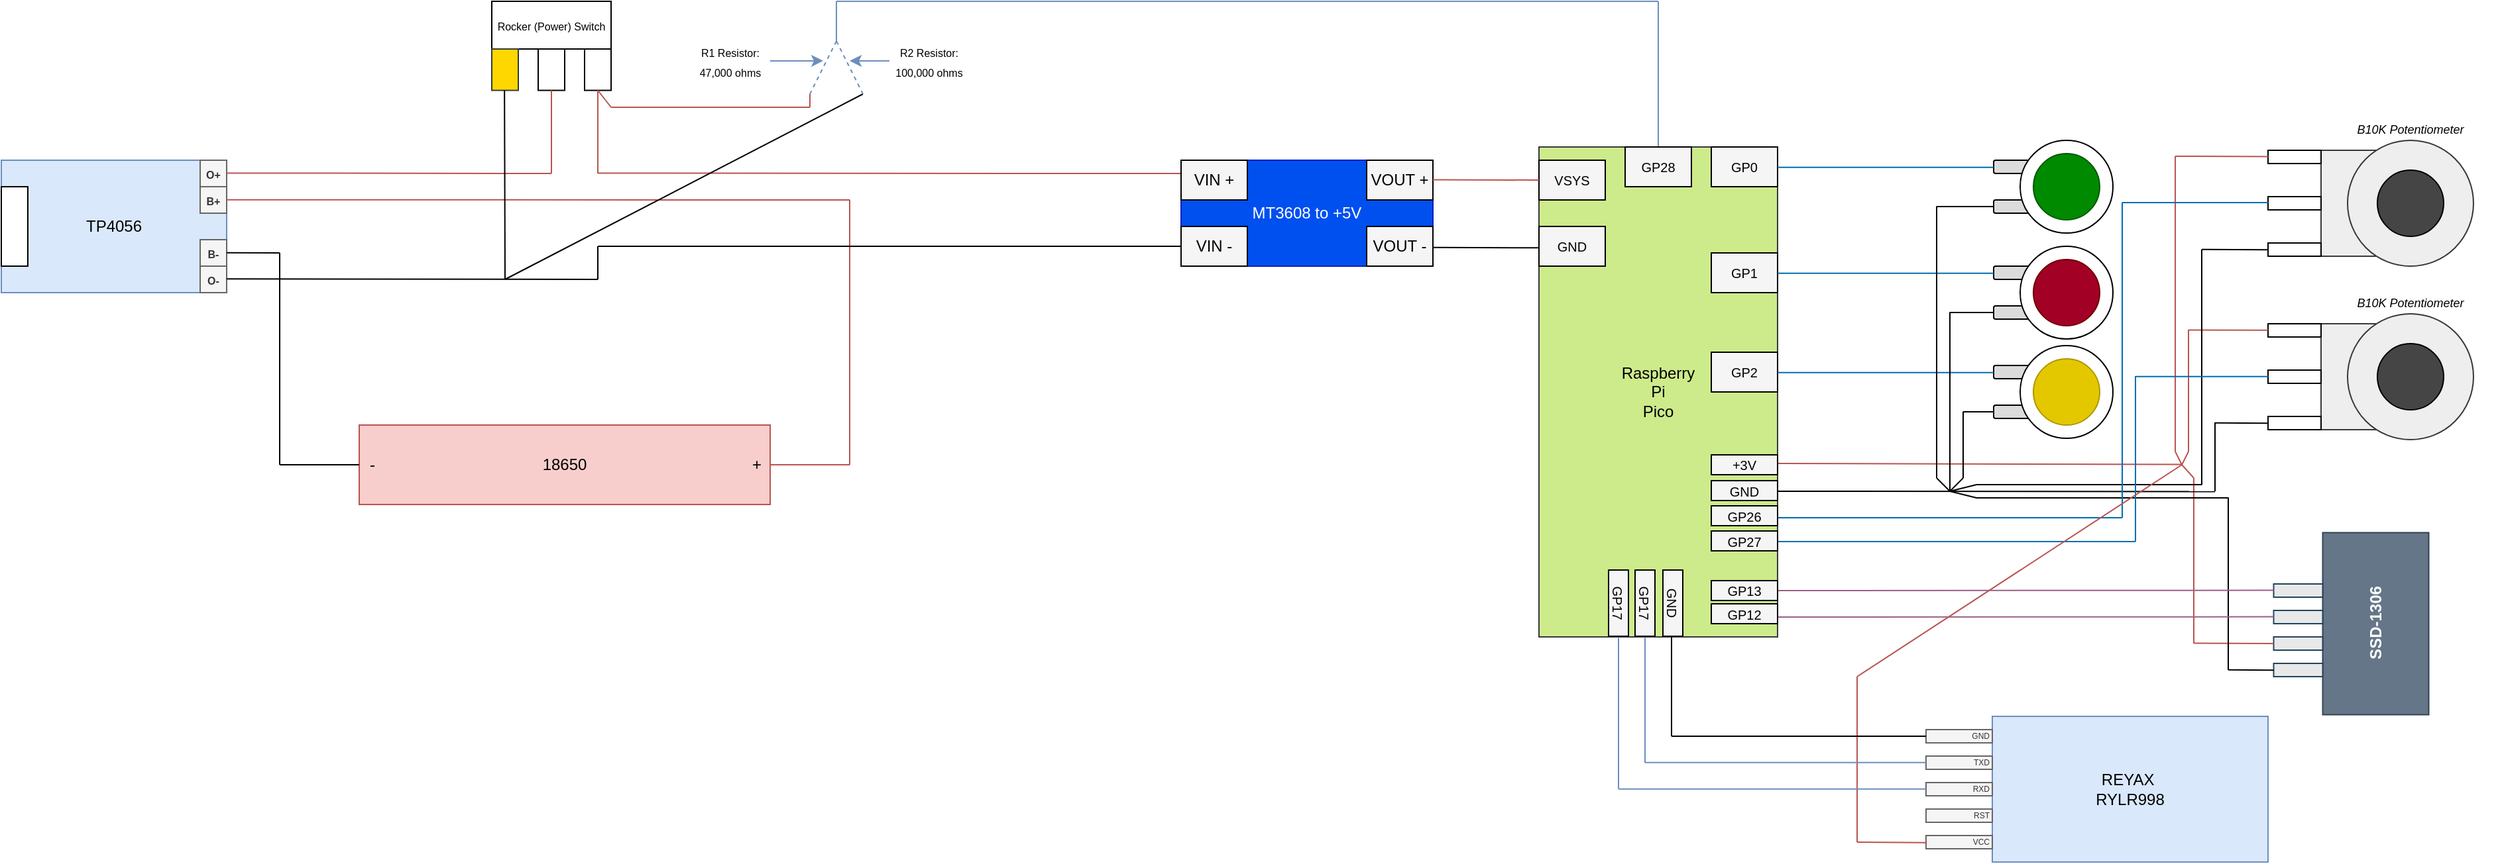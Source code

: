 <mxfile version="24.7.7">
  <diagram name="Page-1" id="zMRBobaZzg4O6M575qzT">
    <mxGraphModel dx="961" dy="576" grid="1" gridSize="10" guides="1" tooltips="1" connect="1" arrows="1" fold="1" page="1" pageScale="1" pageWidth="850" pageHeight="1100" math="0" shadow="0">
      <root>
        <mxCell id="0" />
        <mxCell id="1" parent="0" />
        <mxCell id="6nvpAm-Y0EjclpxJ5egR-44" value="&lt;div&gt;&lt;br&gt;&lt;/div&gt;" style="rounded=1;whiteSpace=wrap;html=1;fillColor=#DBDBDB;" parent="1" vertex="1">
          <mxGeometry x="1703" y="160" width="30" height="10" as="geometry" />
        </mxCell>
        <mxCell id="6nvpAm-Y0EjclpxJ5egR-42" value="" style="rounded=1;whiteSpace=wrap;html=1;fillColor=#DBDBDB;" parent="1" vertex="1">
          <mxGeometry x="1703" y="130" width="30" height="10" as="geometry" />
        </mxCell>
        <mxCell id="6nvpAm-Y0EjclpxJ5egR-40" value="" style="ellipse;whiteSpace=wrap;html=1;aspect=fixed;" parent="1" vertex="1">
          <mxGeometry x="1723" y="115" width="70" height="70" as="geometry" />
        </mxCell>
        <mxCell id="6nvpAm-Y0EjclpxJ5egR-1" value="18650" style="rounded=0;whiteSpace=wrap;html=1;fillColor=#f8cecc;strokeColor=#b85450;" parent="1" vertex="1">
          <mxGeometry x="470" y="330" width="310" height="60" as="geometry" />
        </mxCell>
        <mxCell id="6nvpAm-Y0EjclpxJ5egR-2" value="-" style="text;html=1;align=center;verticalAlign=middle;whiteSpace=wrap;rounded=0;" parent="1" vertex="1">
          <mxGeometry x="470" y="345" width="20" height="30" as="geometry" />
        </mxCell>
        <mxCell id="6nvpAm-Y0EjclpxJ5egR-3" value="+" style="text;html=1;align=center;verticalAlign=middle;whiteSpace=wrap;rounded=0;" parent="1" vertex="1">
          <mxGeometry x="760" y="345" width="20" height="30" as="geometry" />
        </mxCell>
        <mxCell id="6nvpAm-Y0EjclpxJ5egR-4" value="" style="endArrow=none;html=1;rounded=0;exitX=0;exitY=0.5;exitDx=0;exitDy=0;" parent="1" source="6nvpAm-Y0EjclpxJ5egR-2" edge="1">
          <mxGeometry width="50" height="50" relative="1" as="geometry">
            <mxPoint x="510" y="380" as="sourcePoint" />
            <mxPoint x="410" y="360" as="targetPoint" />
          </mxGeometry>
        </mxCell>
        <mxCell id="6nvpAm-Y0EjclpxJ5egR-5" value="" style="endArrow=none;html=1;rounded=0;exitX=0;exitY=0.5;exitDx=0;exitDy=0;fillColor=#f8cecc;strokeColor=#b85450;" parent="1" edge="1">
          <mxGeometry width="50" height="50" relative="1" as="geometry">
            <mxPoint x="840" y="360" as="sourcePoint" />
            <mxPoint x="780" y="360" as="targetPoint" />
          </mxGeometry>
        </mxCell>
        <mxCell id="6nvpAm-Y0EjclpxJ5egR-6" value="TP4056" style="rounded=0;whiteSpace=wrap;html=1;fillColor=#dae8fc;strokeColor=#6c8ebf;" parent="1" vertex="1">
          <mxGeometry x="200" y="130" width="170" height="100" as="geometry" />
        </mxCell>
        <mxCell id="6nvpAm-Y0EjclpxJ5egR-7" value="&lt;b style=&quot;&quot;&gt;&lt;font style=&quot;font-size: 8px;&quot;&gt;O+&lt;/font&gt;&lt;/b&gt;" style="rounded=0;whiteSpace=wrap;html=1;fillColor=#f5f5f5;fontColor=#333333;strokeColor=#666666;" parent="1" vertex="1">
          <mxGeometry x="350" y="130" width="20" height="20" as="geometry" />
        </mxCell>
        <mxCell id="6nvpAm-Y0EjclpxJ5egR-8" value="&lt;b style=&quot;&quot;&gt;&lt;font style=&quot;font-size: 8px;&quot;&gt;B+&lt;/font&gt;&lt;/b&gt;" style="rounded=0;whiteSpace=wrap;html=1;fillColor=#f5f5f5;fontColor=#333333;strokeColor=#666666;" parent="1" vertex="1">
          <mxGeometry x="350" y="150" width="20" height="20" as="geometry" />
        </mxCell>
        <mxCell id="6nvpAm-Y0EjclpxJ5egR-9" value="&lt;b style=&quot;&quot;&gt;&lt;font style=&quot;font-size: 8px;&quot;&gt;O-&lt;/font&gt;&lt;/b&gt;" style="rounded=0;whiteSpace=wrap;html=1;fillColor=#f5f5f5;fontColor=#333333;strokeColor=#666666;" parent="1" vertex="1">
          <mxGeometry x="350" y="210" width="20" height="20" as="geometry" />
        </mxCell>
        <mxCell id="6nvpAm-Y0EjclpxJ5egR-10" value="&lt;b style=&quot;&quot;&gt;&lt;font style=&quot;font-size: 8px;&quot;&gt;B-&lt;/font&gt;&lt;/b&gt;" style="rounded=0;whiteSpace=wrap;html=1;fillColor=#f5f5f5;fontColor=#333333;strokeColor=#666666;" parent="1" vertex="1">
          <mxGeometry x="350" y="190" width="20" height="20" as="geometry" />
        </mxCell>
        <mxCell id="6nvpAm-Y0EjclpxJ5egR-11" value="" style="rounded=0;whiteSpace=wrap;html=1;" parent="1" vertex="1">
          <mxGeometry x="200" y="150" width="20" height="60" as="geometry" />
        </mxCell>
        <mxCell id="6nvpAm-Y0EjclpxJ5egR-12" value="" style="endArrow=none;html=1;rounded=0;" parent="1" edge="1">
          <mxGeometry width="50" height="50" relative="1" as="geometry">
            <mxPoint x="410" y="200" as="sourcePoint" />
            <mxPoint x="410" y="360" as="targetPoint" />
          </mxGeometry>
        </mxCell>
        <mxCell id="6nvpAm-Y0EjclpxJ5egR-13" value="" style="endArrow=none;html=1;rounded=0;" parent="1" edge="1">
          <mxGeometry width="50" height="50" relative="1" as="geometry">
            <mxPoint x="410" y="200" as="sourcePoint" />
            <mxPoint x="370" y="199.83" as="targetPoint" />
          </mxGeometry>
        </mxCell>
        <mxCell id="6nvpAm-Y0EjclpxJ5egR-14" value="" style="endArrow=none;html=1;rounded=0;exitX=0;exitY=0.5;exitDx=0;exitDy=0;fillColor=#f8cecc;strokeColor=#b85450;" parent="1" edge="1">
          <mxGeometry width="50" height="50" relative="1" as="geometry">
            <mxPoint x="840" y="360" as="sourcePoint" />
            <mxPoint x="840" y="160" as="targetPoint" />
          </mxGeometry>
        </mxCell>
        <mxCell id="6nvpAm-Y0EjclpxJ5egR-15" value="" style="endArrow=none;html=1;rounded=0;fillColor=#f8cecc;strokeColor=#b85450;" parent="1" edge="1">
          <mxGeometry width="50" height="50" relative="1" as="geometry">
            <mxPoint x="840" y="160" as="sourcePoint" />
            <mxPoint x="370" y="159.83" as="targetPoint" />
          </mxGeometry>
        </mxCell>
        <mxCell id="6nvpAm-Y0EjclpxJ5egR-16" value="&lt;font style=&quot;font-size: 8px;&quot;&gt;Rocker (Power) Switch&lt;/font&gt;" style="rounded=0;whiteSpace=wrap;html=1;" parent="1" vertex="1">
          <mxGeometry x="570" y="10" width="90" height="36" as="geometry" />
        </mxCell>
        <mxCell id="6nvpAm-Y0EjclpxJ5egR-17" value="" style="rounded=0;whiteSpace=wrap;html=1;fillColor=#FFD700;strokeColor=#36393d;" parent="1" vertex="1">
          <mxGeometry x="570" y="46" width="20" height="31.25" as="geometry" />
        </mxCell>
        <mxCell id="6nvpAm-Y0EjclpxJ5egR-18" value="" style="rounded=0;whiteSpace=wrap;html=1;" parent="1" vertex="1">
          <mxGeometry x="640" y="46" width="20" height="31.25" as="geometry" />
        </mxCell>
        <mxCell id="6nvpAm-Y0EjclpxJ5egR-19" value="" style="rounded=0;whiteSpace=wrap;html=1;" parent="1" vertex="1">
          <mxGeometry x="605" y="46" width="20" height="31.25" as="geometry" />
        </mxCell>
        <mxCell id="6nvpAm-Y0EjclpxJ5egR-20" value="" style="endArrow=none;html=1;rounded=0;fillColor=#f8cecc;strokeColor=#b85450;" parent="1" edge="1">
          <mxGeometry width="50" height="50" relative="1" as="geometry">
            <mxPoint x="615" y="140" as="sourcePoint" />
            <mxPoint x="370" y="139.71" as="targetPoint" />
          </mxGeometry>
        </mxCell>
        <mxCell id="6nvpAm-Y0EjclpxJ5egR-21" value="" style="endArrow=none;html=1;rounded=0;fillColor=#f8cecc;strokeColor=#b85450;" parent="1" edge="1">
          <mxGeometry width="50" height="50" relative="1" as="geometry">
            <mxPoint x="615" y="77.25" as="sourcePoint" />
            <mxPoint x="615" y="140" as="targetPoint" />
          </mxGeometry>
        </mxCell>
        <mxCell id="6nvpAm-Y0EjclpxJ5egR-22" value="" style="endArrow=none;html=1;rounded=0;fillColor=#f8cecc;strokeColor=#b85450;" parent="1" edge="1">
          <mxGeometry width="50" height="50" relative="1" as="geometry">
            <mxPoint x="650" y="77.25" as="sourcePoint" />
            <mxPoint x="650" y="140" as="targetPoint" />
          </mxGeometry>
        </mxCell>
        <mxCell id="6nvpAm-Y0EjclpxJ5egR-23" value="" style="endArrow=none;html=1;rounded=0;fillColor=#f8cecc;strokeColor=#b85450;" parent="1" edge="1">
          <mxGeometry width="50" height="50" relative="1" as="geometry">
            <mxPoint x="1090" y="140.05" as="sourcePoint" />
            <mxPoint x="650" y="139.76" as="targetPoint" />
          </mxGeometry>
        </mxCell>
        <mxCell id="6nvpAm-Y0EjclpxJ5egR-24" value="" style="endArrow=none;html=1;rounded=0;" parent="1" edge="1">
          <mxGeometry width="50" height="50" relative="1" as="geometry">
            <mxPoint x="650" y="220" as="sourcePoint" />
            <mxPoint x="370" y="219.58" as="targetPoint" />
          </mxGeometry>
        </mxCell>
        <mxCell id="6nvpAm-Y0EjclpxJ5egR-25" value="" style="endArrow=none;html=1;rounded=0;" parent="1" edge="1">
          <mxGeometry width="50" height="50" relative="1" as="geometry">
            <mxPoint x="579.58" y="77.25" as="sourcePoint" />
            <mxPoint x="580" y="220" as="targetPoint" />
          </mxGeometry>
        </mxCell>
        <mxCell id="6nvpAm-Y0EjclpxJ5egR-26" value="MT3608 to +5V" style="rounded=0;whiteSpace=wrap;html=1;fillColor=#0050ef;fontColor=#ffffff;strokeColor=#001DBC;" parent="1" vertex="1">
          <mxGeometry x="1090" y="130" width="190" height="80" as="geometry" />
        </mxCell>
        <mxCell id="6nvpAm-Y0EjclpxJ5egR-27" value="VIN +" style="rounded=0;whiteSpace=wrap;html=1;fillColor=#f5f5f5;" parent="1" vertex="1">
          <mxGeometry x="1090" y="130" width="50" height="30" as="geometry" />
        </mxCell>
        <mxCell id="6nvpAm-Y0EjclpxJ5egR-29" value="VIN -" style="rounded=0;whiteSpace=wrap;html=1;fillColor=#F5F5F5;" parent="1" vertex="1">
          <mxGeometry x="1090" y="180" width="50" height="30" as="geometry" />
        </mxCell>
        <mxCell id="6nvpAm-Y0EjclpxJ5egR-30" value="VOUT +" style="rounded=0;whiteSpace=wrap;html=1;fillColor=#f5f5f5;" parent="1" vertex="1">
          <mxGeometry x="1230" y="130" width="50" height="30" as="geometry" />
        </mxCell>
        <mxCell id="6nvpAm-Y0EjclpxJ5egR-31" value="VOUT -" style="rounded=0;whiteSpace=wrap;html=1;fillColor=#f5f5f5;" parent="1" vertex="1">
          <mxGeometry x="1230" y="180" width="50" height="30" as="geometry" />
        </mxCell>
        <mxCell id="6nvpAm-Y0EjclpxJ5egR-32" value="" style="endArrow=none;html=1;rounded=0;" parent="1" edge="1">
          <mxGeometry width="50" height="50" relative="1" as="geometry">
            <mxPoint x="1090" y="195" as="sourcePoint" />
            <mxPoint x="650" y="195" as="targetPoint" />
          </mxGeometry>
        </mxCell>
        <mxCell id="6nvpAm-Y0EjclpxJ5egR-33" value="" style="endArrow=none;html=1;rounded=0;" parent="1" edge="1">
          <mxGeometry width="50" height="50" relative="1" as="geometry">
            <mxPoint x="650" y="195" as="sourcePoint" />
            <mxPoint x="650" y="220" as="targetPoint" />
          </mxGeometry>
        </mxCell>
        <mxCell id="6nvpAm-Y0EjclpxJ5egR-34" value="Raspberry&lt;div&gt;Pi&lt;/div&gt;&lt;div&gt;Pico&lt;/div&gt;" style="rounded=0;whiteSpace=wrap;html=1;fillColor=#cdeb8b;strokeColor=#36393d;" parent="1" vertex="1">
          <mxGeometry x="1360" y="120" width="180" height="370" as="geometry" />
        </mxCell>
        <mxCell id="6nvpAm-Y0EjclpxJ5egR-35" value="VSYS" style="rounded=0;whiteSpace=wrap;html=1;fillColor=#f5f5f5;fontSize=10;" parent="1" vertex="1">
          <mxGeometry x="1360" y="130" width="50" height="30" as="geometry" />
        </mxCell>
        <mxCell id="6nvpAm-Y0EjclpxJ5egR-36" value="GND" style="rounded=0;whiteSpace=wrap;html=1;fillColor=#f5f5f5;fontSize=10;" parent="1" vertex="1">
          <mxGeometry x="1360" y="180" width="50" height="30" as="geometry" />
        </mxCell>
        <mxCell id="6nvpAm-Y0EjclpxJ5egR-37" value="" style="endArrow=none;html=1;rounded=0;fillColor=#f8cecc;strokeColor=#b85450;" parent="1" edge="1">
          <mxGeometry width="50" height="50" relative="1" as="geometry">
            <mxPoint x="1360" y="145" as="sourcePoint" />
            <mxPoint x="1280" y="144.71" as="targetPoint" />
          </mxGeometry>
        </mxCell>
        <mxCell id="6nvpAm-Y0EjclpxJ5egR-38" value="" style="endArrow=none;html=1;rounded=0;fillColor=#f8cecc;strokeColor=#050202;" parent="1" edge="1">
          <mxGeometry width="50" height="50" relative="1" as="geometry">
            <mxPoint x="1360" y="196.14" as="sourcePoint" />
            <mxPoint x="1280" y="195.85" as="targetPoint" />
          </mxGeometry>
        </mxCell>
        <mxCell id="6nvpAm-Y0EjclpxJ5egR-39" value="" style="ellipse;whiteSpace=wrap;html=1;aspect=fixed;fillColor=#008a00;fontColor=#ffffff;strokeColor=#005700;" parent="1" vertex="1">
          <mxGeometry x="1733" y="125" width="50" height="50" as="geometry" />
        </mxCell>
        <mxCell id="6nvpAm-Y0EjclpxJ5egR-46" value="GP0" style="rounded=0;whiteSpace=wrap;html=1;fillColor=#f5f5f5;fontSize=10;" parent="1" vertex="1">
          <mxGeometry x="1490" y="120" width="50" height="30" as="geometry" />
        </mxCell>
        <mxCell id="6nvpAm-Y0EjclpxJ5egR-49" value="" style="endArrow=none;html=1;rounded=0;fillColor=#1ba1e2;strokeColor=#000000;" parent="1" edge="1">
          <mxGeometry width="50" height="50" relative="1" as="geometry">
            <mxPoint x="1660" y="165" as="sourcePoint" />
            <mxPoint x="1703" y="165" as="targetPoint" />
          </mxGeometry>
        </mxCell>
        <mxCell id="6nvpAm-Y0EjclpxJ5egR-50" value="" style="rounded=1;whiteSpace=wrap;html=1;fillColor=#DBDBDB;" parent="1" vertex="1">
          <mxGeometry x="1703" y="240" width="30" height="10" as="geometry" />
        </mxCell>
        <mxCell id="6nvpAm-Y0EjclpxJ5egR-51" value="" style="rounded=1;whiteSpace=wrap;html=1;fillColor=#DBDBDB;" parent="1" vertex="1">
          <mxGeometry x="1703" y="210" width="30" height="10" as="geometry" />
        </mxCell>
        <mxCell id="6nvpAm-Y0EjclpxJ5egR-52" value="" style="ellipse;whiteSpace=wrap;html=1;aspect=fixed;" parent="1" vertex="1">
          <mxGeometry x="1723" y="195" width="70" height="70" as="geometry" />
        </mxCell>
        <mxCell id="6nvpAm-Y0EjclpxJ5egR-53" value="" style="ellipse;whiteSpace=wrap;html=1;aspect=fixed;fillColor=#a20025;fontColor=#ffffff;strokeColor=#6F0000;" parent="1" vertex="1">
          <mxGeometry x="1733" y="205" width="50" height="50" as="geometry" />
        </mxCell>
        <mxCell id="6nvpAm-Y0EjclpxJ5egR-54" value="GP1" style="rounded=0;whiteSpace=wrap;html=1;fillColor=#f5f5f5;fontSize=10;" parent="1" vertex="1">
          <mxGeometry x="1490" y="200" width="50" height="30" as="geometry" />
        </mxCell>
        <mxCell id="6nvpAm-Y0EjclpxJ5egR-57" value="" style="endArrow=none;html=1;rounded=0;fillColor=#1ba1e2;strokeColor=#000000;" parent="1" edge="1">
          <mxGeometry width="50" height="50" relative="1" as="geometry">
            <mxPoint x="1670" y="245" as="sourcePoint" />
            <mxPoint x="1703" y="245" as="targetPoint" />
          </mxGeometry>
        </mxCell>
        <mxCell id="6nvpAm-Y0EjclpxJ5egR-58" value="" style="rounded=1;whiteSpace=wrap;html=1;fillColor=#DBDBDB;" parent="1" vertex="1">
          <mxGeometry x="1703" y="315" width="30" height="10" as="geometry" />
        </mxCell>
        <mxCell id="6nvpAm-Y0EjclpxJ5egR-59" value="" style="rounded=1;whiteSpace=wrap;html=1;fillColor=#DBDBDB;" parent="1" vertex="1">
          <mxGeometry x="1703" y="285" width="30" height="10" as="geometry" />
        </mxCell>
        <mxCell id="6nvpAm-Y0EjclpxJ5egR-60" value="" style="ellipse;whiteSpace=wrap;html=1;aspect=fixed;" parent="1" vertex="1">
          <mxGeometry x="1723" y="270" width="70" height="70" as="geometry" />
        </mxCell>
        <mxCell id="6nvpAm-Y0EjclpxJ5egR-61" value="" style="ellipse;whiteSpace=wrap;html=1;aspect=fixed;fillColor=#e3c800;fontColor=#000000;strokeColor=#B09500;" parent="1" vertex="1">
          <mxGeometry x="1733" y="280" width="50" height="50" as="geometry" />
        </mxCell>
        <mxCell id="6nvpAm-Y0EjclpxJ5egR-62" value="GP2" style="rounded=0;whiteSpace=wrap;html=1;fillColor=#f5f5f5;fontSize=10;" parent="1" vertex="1">
          <mxGeometry x="1490" y="275" width="50" height="30" as="geometry" />
        </mxCell>
        <mxCell id="6nvpAm-Y0EjclpxJ5egR-65" value="" style="endArrow=none;html=1;rounded=0;fillColor=#1ba1e2;strokeColor=#000000;" parent="1" edge="1">
          <mxGeometry width="50" height="50" relative="1" as="geometry">
            <mxPoint x="1680" y="320" as="sourcePoint" />
            <mxPoint x="1703" y="320" as="targetPoint" />
          </mxGeometry>
        </mxCell>
        <mxCell id="t_4n_UXJPrawQhA1wkBb-3" value="" style="endArrow=none;html=1;rounded=0;fillColor=#1ba1e2;strokeColor=#006EAF;" parent="1" edge="1">
          <mxGeometry width="50" height="50" relative="1" as="geometry">
            <mxPoint x="1540" y="135.38" as="sourcePoint" />
            <mxPoint x="1703" y="135.38" as="targetPoint" />
          </mxGeometry>
        </mxCell>
        <mxCell id="t_4n_UXJPrawQhA1wkBb-4" value="" style="endArrow=none;html=1;rounded=0;fillColor=#1ba1e2;strokeColor=#006EAF;" parent="1" edge="1">
          <mxGeometry width="50" height="50" relative="1" as="geometry">
            <mxPoint x="1540" y="215.38" as="sourcePoint" />
            <mxPoint x="1703" y="215.38" as="targetPoint" />
          </mxGeometry>
        </mxCell>
        <mxCell id="t_4n_UXJPrawQhA1wkBb-5" value="" style="endArrow=none;html=1;rounded=0;fillColor=#1ba1e2;strokeColor=#006EAF;" parent="1" edge="1">
          <mxGeometry width="50" height="50" relative="1" as="geometry">
            <mxPoint x="1540" y="290.38" as="sourcePoint" />
            <mxPoint x="1703" y="290.38" as="targetPoint" />
          </mxGeometry>
        </mxCell>
        <mxCell id="t_4n_UXJPrawQhA1wkBb-6" value="" style="rounded=0;whiteSpace=wrap;html=1;fillColor=#eeeeee;strokeColor=#36393d;" parent="1" vertex="1">
          <mxGeometry x="1950" y="122.5" width="60" height="80" as="geometry" />
        </mxCell>
        <mxCell id="t_4n_UXJPrawQhA1wkBb-7" value="" style="ellipse;whiteSpace=wrap;html=1;aspect=fixed;fillColor=#eeeeee;strokeColor=#36393d;" parent="1" vertex="1">
          <mxGeometry x="1970" y="115" width="95" height="95" as="geometry" />
        </mxCell>
        <mxCell id="t_4n_UXJPrawQhA1wkBb-8" value="" style="ellipse;whiteSpace=wrap;html=1;aspect=fixed;fillColor=#454545;" parent="1" vertex="1">
          <mxGeometry x="1992.5" y="137.5" width="50" height="50" as="geometry" />
        </mxCell>
        <mxCell id="t_4n_UXJPrawQhA1wkBb-9" value="" style="rounded=0;whiteSpace=wrap;html=1;" parent="1" vertex="1">
          <mxGeometry x="1910" y="122.5" width="40" height="10" as="geometry" />
        </mxCell>
        <mxCell id="t_4n_UXJPrawQhA1wkBb-10" value="" style="rounded=0;whiteSpace=wrap;html=1;" parent="1" vertex="1">
          <mxGeometry x="1910" y="192.5" width="40" height="10" as="geometry" />
        </mxCell>
        <mxCell id="t_4n_UXJPrawQhA1wkBb-11" value="" style="rounded=0;whiteSpace=wrap;html=1;" parent="1" vertex="1">
          <mxGeometry x="1910" y="157.5" width="40" height="10" as="geometry" />
        </mxCell>
        <mxCell id="t_4n_UXJPrawQhA1wkBb-12" value="B10K Potentiometer" style="text;html=1;align=center;verticalAlign=middle;whiteSpace=wrap;rounded=0;fontSize=9;fontStyle=2" parent="1" vertex="1">
          <mxGeometry x="1951.25" y="99" width="132.5" height="15" as="geometry" />
        </mxCell>
        <mxCell id="t_4n_UXJPrawQhA1wkBb-13" value="" style="rounded=0;whiteSpace=wrap;html=1;fillColor=#eeeeee;strokeColor=#36393d;" parent="1" vertex="1">
          <mxGeometry x="1950" y="253.5" width="60" height="80" as="geometry" />
        </mxCell>
        <mxCell id="t_4n_UXJPrawQhA1wkBb-14" value="" style="ellipse;whiteSpace=wrap;html=1;aspect=fixed;fillColor=#eeeeee;strokeColor=#36393d;" parent="1" vertex="1">
          <mxGeometry x="1970" y="246" width="95" height="95" as="geometry" />
        </mxCell>
        <mxCell id="t_4n_UXJPrawQhA1wkBb-15" value="" style="ellipse;whiteSpace=wrap;html=1;aspect=fixed;fillColor=#454545;" parent="1" vertex="1">
          <mxGeometry x="1992.5" y="268.5" width="50" height="50" as="geometry" />
        </mxCell>
        <mxCell id="t_4n_UXJPrawQhA1wkBb-16" value="" style="rounded=0;whiteSpace=wrap;html=1;" parent="1" vertex="1">
          <mxGeometry x="1910" y="253.5" width="40" height="10" as="geometry" />
        </mxCell>
        <mxCell id="t_4n_UXJPrawQhA1wkBb-17" value="" style="rounded=0;whiteSpace=wrap;html=1;" parent="1" vertex="1">
          <mxGeometry x="1910" y="323.5" width="40" height="10" as="geometry" />
        </mxCell>
        <mxCell id="t_4n_UXJPrawQhA1wkBb-18" value="" style="rounded=0;whiteSpace=wrap;html=1;" parent="1" vertex="1">
          <mxGeometry x="1910" y="288.5" width="40" height="10" as="geometry" />
        </mxCell>
        <mxCell id="t_4n_UXJPrawQhA1wkBb-19" value="B10K Potentiometer" style="text;html=1;align=center;verticalAlign=middle;whiteSpace=wrap;rounded=0;fontSize=9;fontStyle=2" parent="1" vertex="1">
          <mxGeometry x="1951.25" y="230" width="132.5" height="15" as="geometry" />
        </mxCell>
        <mxCell id="t_4n_UXJPrawQhA1wkBb-20" value="" style="endArrow=none;html=1;rounded=0;fillColor=#f8cecc;strokeColor=#b85450;" parent="1" edge="1">
          <mxGeometry width="50" height="50" relative="1" as="geometry">
            <mxPoint x="1840" y="127" as="sourcePoint" />
            <mxPoint x="1910" y="127.21" as="targetPoint" />
          </mxGeometry>
        </mxCell>
        <mxCell id="t_4n_UXJPrawQhA1wkBb-21" value="" style="endArrow=none;html=1;rounded=0;fillColor=#f8cecc;strokeColor=#b85450;" parent="1" edge="1">
          <mxGeometry width="50" height="50" relative="1" as="geometry">
            <mxPoint x="1850" y="258.21" as="sourcePoint" />
            <mxPoint x="1910" y="258.42" as="targetPoint" />
          </mxGeometry>
        </mxCell>
        <mxCell id="t_4n_UXJPrawQhA1wkBb-22" value="" style="endArrow=none;html=1;rounded=0;fillColor=#f8cecc;strokeColor=#b85450;" parent="1" edge="1">
          <mxGeometry width="50" height="50" relative="1" as="geometry">
            <mxPoint x="1840" y="350" as="sourcePoint" />
            <mxPoint x="1840" y="127" as="targetPoint" />
          </mxGeometry>
        </mxCell>
        <mxCell id="t_4n_UXJPrawQhA1wkBb-23" value="" style="endArrow=none;html=1;rounded=0;fillColor=#f8cecc;strokeColor=#b85450;" parent="1" edge="1">
          <mxGeometry width="50" height="50" relative="1" as="geometry">
            <mxPoint x="1850" y="350" as="sourcePoint" />
            <mxPoint x="1850" y="258" as="targetPoint" />
          </mxGeometry>
        </mxCell>
        <mxCell id="t_4n_UXJPrawQhA1wkBb-24" value="SSD-1306" style="rounded=0;whiteSpace=wrap;html=1;fillColor=#647687;fontColor=#ffffff;strokeColor=#314354;fontStyle=1;rotation=-90;" parent="1" vertex="1">
          <mxGeometry x="1922.5" y="440" width="137.5" height="80" as="geometry" />
        </mxCell>
        <mxCell id="t_4n_UXJPrawQhA1wkBb-25" value="" style="rounded=0;whiteSpace=wrap;html=1;fillColor=#E8E8E8;strokeColor=#23445d;" parent="1" vertex="1">
          <mxGeometry x="1914.25" y="450" width="37" height="10" as="geometry" />
        </mxCell>
        <mxCell id="t_4n_UXJPrawQhA1wkBb-26" value="" style="rounded=0;whiteSpace=wrap;html=1;fillColor=#E8E8E8;strokeColor=#23445d;" parent="1" vertex="1">
          <mxGeometry x="1914.25" y="470" width="37" height="10" as="geometry" />
        </mxCell>
        <mxCell id="t_4n_UXJPrawQhA1wkBb-28" value="" style="rounded=0;fillColor=#E8E8E8;strokeColor=#23445d;horizontal=1;verticalAlign=middle;spacing=0;" parent="1" vertex="1">
          <mxGeometry x="1914.25" y="490" width="37" height="10" as="geometry" />
        </mxCell>
        <mxCell id="t_4n_UXJPrawQhA1wkBb-29" value="" style="rounded=0;whiteSpace=wrap;html=1;fillColor=#E8E8E8;strokeColor=#23445d;" parent="1" vertex="1">
          <mxGeometry x="1914.25" y="510" width="37" height="10" as="geometry" />
        </mxCell>
        <mxCell id="t_4n_UXJPrawQhA1wkBb-30" value="" style="endArrow=none;html=1;rounded=0;fillColor=#f8cecc;strokeColor=#b85450;" parent="1" edge="1">
          <mxGeometry width="50" height="50" relative="1" as="geometry">
            <mxPoint x="1854.25" y="494.8" as="sourcePoint" />
            <mxPoint x="1914.25" y="495.01" as="targetPoint" />
          </mxGeometry>
        </mxCell>
        <mxCell id="t_4n_UXJPrawQhA1wkBb-31" value="" style="endArrow=none;html=1;rounded=0;fillColor=#f8cecc;strokeColor=#b85450;" parent="1" edge="1">
          <mxGeometry width="50" height="50" relative="1" as="geometry">
            <mxPoint x="1854" y="495" as="sourcePoint" />
            <mxPoint x="1854" y="370" as="targetPoint" />
          </mxGeometry>
        </mxCell>
        <mxCell id="t_4n_UXJPrawQhA1wkBb-32" value="" style="endArrow=none;html=1;rounded=0;fillColor=#f8cecc;strokeColor=#b85450;" parent="1" edge="1">
          <mxGeometry width="50" height="50" relative="1" as="geometry">
            <mxPoint x="1540" y="359" as="sourcePoint" />
            <mxPoint x="1845" y="359.8" as="targetPoint" />
          </mxGeometry>
        </mxCell>
        <mxCell id="t_4n_UXJPrawQhA1wkBb-33" value="" style="endArrow=none;html=1;rounded=0;fillColor=#f8cecc;strokeColor=#b85450;" parent="1" edge="1">
          <mxGeometry width="50" height="50" relative="1" as="geometry">
            <mxPoint x="1845" y="360" as="sourcePoint" />
            <mxPoint x="1840" y="350" as="targetPoint" />
          </mxGeometry>
        </mxCell>
        <mxCell id="t_4n_UXJPrawQhA1wkBb-34" value="" style="endArrow=none;html=1;rounded=0;fillColor=#f8cecc;strokeColor=#b85450;" parent="1" edge="1">
          <mxGeometry width="50" height="50" relative="1" as="geometry">
            <mxPoint x="1845" y="360" as="sourcePoint" />
            <mxPoint x="1850" y="350" as="targetPoint" />
          </mxGeometry>
        </mxCell>
        <mxCell id="t_4n_UXJPrawQhA1wkBb-35" value="" style="endArrow=none;html=1;rounded=0;fillColor=#f8cecc;strokeColor=#b85450;" parent="1" edge="1">
          <mxGeometry width="50" height="50" relative="1" as="geometry">
            <mxPoint x="1845" y="360" as="sourcePoint" />
            <mxPoint x="1854" y="370" as="targetPoint" />
          </mxGeometry>
        </mxCell>
        <mxCell id="t_4n_UXJPrawQhA1wkBb-36" value="" style="endArrow=none;html=1;rounded=0;fillColor=#f8cecc;strokeColor=#000000;" parent="1" edge="1">
          <mxGeometry width="50" height="50" relative="1" as="geometry">
            <mxPoint x="1860" y="197.36" as="sourcePoint" />
            <mxPoint x="1910" y="197.57" as="targetPoint" />
          </mxGeometry>
        </mxCell>
        <mxCell id="t_4n_UXJPrawQhA1wkBb-37" value="" style="endArrow=none;html=1;rounded=0;fillColor=#f8cecc;strokeColor=#000000;" parent="1" edge="1">
          <mxGeometry width="50" height="50" relative="1" as="geometry">
            <mxPoint x="1870" y="328.36" as="sourcePoint" />
            <mxPoint x="1910" y="328.57" as="targetPoint" />
          </mxGeometry>
        </mxCell>
        <mxCell id="t_4n_UXJPrawQhA1wkBb-38" value="" style="endArrow=none;html=1;rounded=0;fillColor=#f8cecc;strokeColor=#000000;" parent="1" edge="1">
          <mxGeometry width="50" height="50" relative="1" as="geometry">
            <mxPoint x="1860" y="197.36" as="sourcePoint" />
            <mxPoint x="1860" y="375" as="targetPoint" />
          </mxGeometry>
        </mxCell>
        <mxCell id="t_4n_UXJPrawQhA1wkBb-39" value="" style="endArrow=none;html=1;rounded=0;fillColor=#f8cecc;strokeColor=#000000;" parent="1" edge="1">
          <mxGeometry width="50" height="50" relative="1" as="geometry">
            <mxPoint x="1870" y="328" as="sourcePoint" />
            <mxPoint x="1870" y="380" as="targetPoint" />
          </mxGeometry>
        </mxCell>
        <mxCell id="t_4n_UXJPrawQhA1wkBb-40" value="" style="endArrow=none;html=1;rounded=0;fillColor=#f8cecc;strokeColor=#000000;" parent="1" edge="1">
          <mxGeometry width="50" height="50" relative="1" as="geometry">
            <mxPoint x="1880" y="514.9" as="sourcePoint" />
            <mxPoint x="1914.25" y="515.11" as="targetPoint" />
          </mxGeometry>
        </mxCell>
        <mxCell id="t_4n_UXJPrawQhA1wkBb-41" value="" style="endArrow=none;html=1;rounded=0;fillColor=#f8cecc;strokeColor=#000000;" parent="1" edge="1">
          <mxGeometry width="50" height="50" relative="1" as="geometry">
            <mxPoint x="1880" y="515" as="sourcePoint" />
            <mxPoint x="1880" y="385" as="targetPoint" />
          </mxGeometry>
        </mxCell>
        <mxCell id="t_4n_UXJPrawQhA1wkBb-42" value="" style="endArrow=none;html=1;rounded=0;fillColor=#f8cecc;strokeColor=#000000;" parent="1" edge="1">
          <mxGeometry width="50" height="50" relative="1" as="geometry">
            <mxPoint x="1690" y="385" as="sourcePoint" />
            <mxPoint x="1880.25" y="385" as="targetPoint" />
          </mxGeometry>
        </mxCell>
        <mxCell id="t_4n_UXJPrawQhA1wkBb-43" value="" style="endArrow=none;html=1;rounded=0;fillColor=#f8cecc;strokeColor=#000000;" parent="1" edge="1">
          <mxGeometry width="50" height="50" relative="1" as="geometry">
            <mxPoint x="1540" y="380" as="sourcePoint" />
            <mxPoint x="1870" y="380.21" as="targetPoint" />
          </mxGeometry>
        </mxCell>
        <mxCell id="t_4n_UXJPrawQhA1wkBb-44" value="" style="endArrow=none;html=1;rounded=0;fillColor=#f8cecc;strokeColor=#000000;" parent="1" edge="1">
          <mxGeometry width="50" height="50" relative="1" as="geometry">
            <mxPoint x="1690" y="375" as="sourcePoint" />
            <mxPoint x="1860.25" y="375.0" as="targetPoint" />
          </mxGeometry>
        </mxCell>
        <mxCell id="t_4n_UXJPrawQhA1wkBb-45" value="" style="endArrow=none;html=1;rounded=0;fillColor=#1ba1e2;strokeColor=#000000;" parent="1" edge="1">
          <mxGeometry width="50" height="50" relative="1" as="geometry">
            <mxPoint x="1660" y="164.72" as="sourcePoint" />
            <mxPoint x="1660" y="370" as="targetPoint" />
          </mxGeometry>
        </mxCell>
        <mxCell id="t_4n_UXJPrawQhA1wkBb-46" value="" style="endArrow=none;html=1;rounded=0;fillColor=#1ba1e2;strokeColor=#000000;" parent="1" edge="1">
          <mxGeometry width="50" height="50" relative="1" as="geometry">
            <mxPoint x="1670" y="244.72" as="sourcePoint" />
            <mxPoint x="1670" y="380" as="targetPoint" />
          </mxGeometry>
        </mxCell>
        <mxCell id="t_4n_UXJPrawQhA1wkBb-47" value="" style="endArrow=none;html=1;rounded=0;fillColor=#1ba1e2;strokeColor=#000000;" parent="1" edge="1">
          <mxGeometry width="50" height="50" relative="1" as="geometry">
            <mxPoint x="1680" y="319.72" as="sourcePoint" />
            <mxPoint x="1680" y="370" as="targetPoint" />
          </mxGeometry>
        </mxCell>
        <mxCell id="t_4n_UXJPrawQhA1wkBb-48" value="" style="endArrow=none;html=1;rounded=0;fillColor=#f8cecc;strokeColor=#000000;" parent="1" edge="1">
          <mxGeometry width="50" height="50" relative="1" as="geometry">
            <mxPoint x="1670" y="380" as="sourcePoint" />
            <mxPoint x="1690.12" y="375" as="targetPoint" />
          </mxGeometry>
        </mxCell>
        <mxCell id="t_4n_UXJPrawQhA1wkBb-49" value="" style="endArrow=none;html=1;rounded=0;fillColor=#f8cecc;strokeColor=#000000;" parent="1" edge="1">
          <mxGeometry width="50" height="50" relative="1" as="geometry">
            <mxPoint x="1670" y="380" as="sourcePoint" />
            <mxPoint x="1690.12" y="385" as="targetPoint" />
          </mxGeometry>
        </mxCell>
        <mxCell id="t_4n_UXJPrawQhA1wkBb-50" value="" style="endArrow=none;html=1;rounded=0;fillColor=#f8cecc;strokeColor=#000000;" parent="1" edge="1">
          <mxGeometry width="50" height="50" relative="1" as="geometry">
            <mxPoint x="1670" y="380" as="sourcePoint" />
            <mxPoint x="1680" y="370" as="targetPoint" />
          </mxGeometry>
        </mxCell>
        <mxCell id="t_4n_UXJPrawQhA1wkBb-51" value="" style="endArrow=none;html=1;rounded=0;fillColor=#f8cecc;strokeColor=#000000;" parent="1" edge="1">
          <mxGeometry width="50" height="50" relative="1" as="geometry">
            <mxPoint x="1670" y="380" as="sourcePoint" />
            <mxPoint x="1660" y="370" as="targetPoint" />
          </mxGeometry>
        </mxCell>
        <mxCell id="t_4n_UXJPrawQhA1wkBb-52" value="+3V" style="rounded=0;whiteSpace=wrap;html=1;fillColor=#f5f5f5;fontSize=10;" parent="1" vertex="1">
          <mxGeometry x="1490" y="352.5" width="50" height="15" as="geometry" />
        </mxCell>
        <mxCell id="t_4n_UXJPrawQhA1wkBb-53" value="GND" style="rounded=0;whiteSpace=wrap;html=1;fillColor=#f5f5f5;fontSize=10;" parent="1" vertex="1">
          <mxGeometry x="1490" y="372" width="50" height="15" as="geometry" />
        </mxCell>
        <mxCell id="t_4n_UXJPrawQhA1wkBb-54" value="" style="endArrow=none;html=1;rounded=0;fillColor=#1ba1e2;strokeColor=#006EAF;" parent="1" edge="1">
          <mxGeometry width="50" height="50" relative="1" as="geometry">
            <mxPoint x="1800" y="162" as="sourcePoint" />
            <mxPoint x="1910" y="162" as="targetPoint" />
          </mxGeometry>
        </mxCell>
        <mxCell id="t_4n_UXJPrawQhA1wkBb-55" value="" style="endArrow=none;html=1;rounded=0;fillColor=#1ba1e2;strokeColor=#006EAF;" parent="1" edge="1">
          <mxGeometry width="50" height="50" relative="1" as="geometry">
            <mxPoint x="1810" y="293.33" as="sourcePoint" />
            <mxPoint x="1910" y="293.33" as="targetPoint" />
          </mxGeometry>
        </mxCell>
        <mxCell id="t_4n_UXJPrawQhA1wkBb-56" value="" style="endArrow=none;html=1;rounded=0;fillColor=#1ba1e2;strokeColor=#006EAF;" parent="1" edge="1">
          <mxGeometry width="50" height="50" relative="1" as="geometry">
            <mxPoint x="1800" y="162" as="sourcePoint" />
            <mxPoint x="1800" y="400" as="targetPoint" />
          </mxGeometry>
        </mxCell>
        <mxCell id="t_4n_UXJPrawQhA1wkBb-57" value="" style="endArrow=none;html=1;rounded=0;fillColor=#1ba1e2;strokeColor=#006EAF;" parent="1" edge="1">
          <mxGeometry width="50" height="50" relative="1" as="geometry">
            <mxPoint x="1810" y="293" as="sourcePoint" />
            <mxPoint x="1810" y="418" as="targetPoint" />
          </mxGeometry>
        </mxCell>
        <mxCell id="t_4n_UXJPrawQhA1wkBb-58" value="" style="endArrow=none;html=1;rounded=0;fillColor=#1ba1e2;strokeColor=#006EAF;" parent="1" edge="1">
          <mxGeometry width="50" height="50" relative="1" as="geometry">
            <mxPoint x="1540" y="400" as="sourcePoint" />
            <mxPoint x="1800" y="400" as="targetPoint" />
          </mxGeometry>
        </mxCell>
        <mxCell id="t_4n_UXJPrawQhA1wkBb-59" value="" style="endArrow=none;html=1;rounded=0;fillColor=#1ba1e2;strokeColor=#006EAF;" parent="1" edge="1">
          <mxGeometry width="50" height="50" relative="1" as="geometry">
            <mxPoint x="1540" y="418" as="sourcePoint" />
            <mxPoint x="1810" y="418" as="targetPoint" />
          </mxGeometry>
        </mxCell>
        <mxCell id="t_4n_UXJPrawQhA1wkBb-60" value="GP26" style="rounded=0;whiteSpace=wrap;html=1;fillColor=#f5f5f5;fontSize=10;" parent="1" vertex="1">
          <mxGeometry x="1490" y="391" width="50" height="15" as="geometry" />
        </mxCell>
        <mxCell id="t_4n_UXJPrawQhA1wkBb-61" value="GP27" style="rounded=0;whiteSpace=wrap;html=1;fillColor=#f5f5f5;fontSize=10;" parent="1" vertex="1">
          <mxGeometry x="1490" y="410" width="50" height="15" as="geometry" />
        </mxCell>
        <mxCell id="t_4n_UXJPrawQhA1wkBb-62" value="" style="endArrow=none;html=1;rounded=0;fillColor=#e6d0de;strokeColor=#996185;gradientColor=#d5739d;" parent="1" edge="1">
          <mxGeometry width="50" height="50" relative="1" as="geometry">
            <mxPoint x="1540" y="455" as="sourcePoint" />
            <mxPoint x="1914.25" y="454.8" as="targetPoint" />
          </mxGeometry>
        </mxCell>
        <mxCell id="t_4n_UXJPrawQhA1wkBb-63" value="" style="endArrow=none;html=1;rounded=0;fillColor=#e6d0de;strokeColor=#996185;gradientColor=#d5739d;" parent="1" edge="1">
          <mxGeometry width="50" height="50" relative="1" as="geometry">
            <mxPoint x="1540" y="475" as="sourcePoint" />
            <mxPoint x="1914.25" y="474.8" as="targetPoint" />
          </mxGeometry>
        </mxCell>
        <mxCell id="t_4n_UXJPrawQhA1wkBb-64" value="GP13" style="rounded=0;whiteSpace=wrap;html=1;fillColor=#f5f5f5;fontSize=10;" parent="1" vertex="1">
          <mxGeometry x="1490" y="447.5" width="50" height="15" as="geometry" />
        </mxCell>
        <mxCell id="t_4n_UXJPrawQhA1wkBb-65" value="GP12" style="rounded=0;whiteSpace=wrap;html=1;fillColor=#f5f5f5;fontSize=10;" parent="1" vertex="1">
          <mxGeometry x="1490" y="465" width="50" height="15" as="geometry" />
        </mxCell>
        <mxCell id="YiudQhxG3XO8XQQqiCMr-1" value="" style="endArrow=none;html=1;rounded=0;fillColor=#f8cecc;strokeColor=#b85450;" parent="1" edge="1">
          <mxGeometry width="50" height="50" relative="1" as="geometry">
            <mxPoint x="810" y="80" as="sourcePoint" />
            <mxPoint x="810" y="90" as="targetPoint" />
          </mxGeometry>
        </mxCell>
        <mxCell id="YiudQhxG3XO8XQQqiCMr-2" value="" style="endArrow=none;html=1;rounded=0;" parent="1" edge="1">
          <mxGeometry width="50" height="50" relative="1" as="geometry">
            <mxPoint x="850" y="80" as="sourcePoint" />
            <mxPoint x="580" y="220" as="targetPoint" />
          </mxGeometry>
        </mxCell>
        <mxCell id="YiudQhxG3XO8XQQqiCMr-3" value="" style="endArrow=none;html=1;rounded=0;fillColor=#dae8fc;strokeColor=#6c8ebf;dashed=1;" parent="1" edge="1">
          <mxGeometry width="50" height="50" relative="1" as="geometry">
            <mxPoint x="830" y="40" as="sourcePoint" />
            <mxPoint x="810" y="80.0" as="targetPoint" />
          </mxGeometry>
        </mxCell>
        <mxCell id="YiudQhxG3XO8XQQqiCMr-4" value="" style="endArrow=none;html=1;rounded=0;fillColor=#dae8fc;strokeColor=#6c8ebf;dashed=1;" parent="1" edge="1">
          <mxGeometry width="50" height="50" relative="1" as="geometry">
            <mxPoint x="830" y="40" as="sourcePoint" />
            <mxPoint x="850" y="80" as="targetPoint" />
          </mxGeometry>
        </mxCell>
        <mxCell id="YiudQhxG3XO8XQQqiCMr-7" style="edgeStyle=orthogonalEdgeStyle;rounded=0;orthogonalLoop=1;jettySize=auto;html=1;exitX=1;exitY=0.5;exitDx=0;exitDy=0;fillColor=#dae8fc;strokeColor=#6c8ebf;" parent="1" source="YiudQhxG3XO8XQQqiCMr-5" edge="1">
          <mxGeometry relative="1" as="geometry">
            <mxPoint x="820" y="54.939" as="targetPoint" />
          </mxGeometry>
        </mxCell>
        <mxCell id="YiudQhxG3XO8XQQqiCMr-5" value="&lt;font style=&quot;font-size: 8px;&quot;&gt;R1 Resistor: 47,000 ohms&lt;/font&gt;" style="text;html=1;align=center;verticalAlign=middle;whiteSpace=wrap;rounded=0;" parent="1" vertex="1">
          <mxGeometry x="720" y="40" width="60" height="30" as="geometry" />
        </mxCell>
        <mxCell id="YiudQhxG3XO8XQQqiCMr-8" style="edgeStyle=orthogonalEdgeStyle;rounded=0;orthogonalLoop=1;jettySize=auto;html=1;exitX=0;exitY=0.5;exitDx=0;exitDy=0;fillColor=#dae8fc;strokeColor=#6c8ebf;" parent="1" source="YiudQhxG3XO8XQQqiCMr-6" edge="1">
          <mxGeometry relative="1" as="geometry">
            <mxPoint x="840" y="54.939" as="targetPoint" />
          </mxGeometry>
        </mxCell>
        <mxCell id="YiudQhxG3XO8XQQqiCMr-6" value="&lt;font style=&quot;font-size: 8px;&quot;&gt;R2 Resistor: 100,000 ohms&lt;/font&gt;" style="text;html=1;align=center;verticalAlign=middle;whiteSpace=wrap;rounded=0;" parent="1" vertex="1">
          <mxGeometry x="870" y="40" width="60" height="30" as="geometry" />
        </mxCell>
        <mxCell id="YiudQhxG3XO8XQQqiCMr-9" value="" style="endArrow=none;html=1;rounded=0;fillColor=#dae8fc;strokeColor=#6c8ebf;" parent="1" edge="1">
          <mxGeometry width="50" height="50" relative="1" as="geometry">
            <mxPoint x="830" y="40" as="sourcePoint" />
            <mxPoint x="830" y="10" as="targetPoint" />
          </mxGeometry>
        </mxCell>
        <mxCell id="YiudQhxG3XO8XQQqiCMr-10" value="" style="endArrow=none;html=1;rounded=0;fillColor=#dae8fc;strokeColor=#6c8ebf;" parent="1" edge="1">
          <mxGeometry width="50" height="50" relative="1" as="geometry">
            <mxPoint x="830" y="10" as="sourcePoint" />
            <mxPoint x="1450" y="10" as="targetPoint" />
          </mxGeometry>
        </mxCell>
        <mxCell id="YiudQhxG3XO8XQQqiCMr-11" value="" style="endArrow=none;html=1;rounded=0;fillColor=#dae8fc;strokeColor=#6c8ebf;" parent="1" edge="1">
          <mxGeometry width="50" height="50" relative="1" as="geometry">
            <mxPoint x="1450" y="120" as="sourcePoint" />
            <mxPoint x="1450" y="10" as="targetPoint" />
          </mxGeometry>
        </mxCell>
        <mxCell id="YiudQhxG3XO8XQQqiCMr-12" value="&lt;font size=&quot;1&quot;&gt;GP28&lt;/font&gt;" style="rounded=0;whiteSpace=wrap;html=1;fillColor=#f5f5f5;fontSize=10;" parent="1" vertex="1">
          <mxGeometry x="1425" y="120" width="50" height="30" as="geometry" />
        </mxCell>
        <mxCell id="dbMw6bnmgfFHjaUmIlR7-1" value="" style="endArrow=none;html=1;rounded=0;fillColor=#f8cecc;strokeColor=#b85450;" parent="1" edge="1">
          <mxGeometry width="50" height="50" relative="1" as="geometry">
            <mxPoint x="810" y="90" as="sourcePoint" />
            <mxPoint x="660" y="90" as="targetPoint" />
          </mxGeometry>
        </mxCell>
        <mxCell id="dbMw6bnmgfFHjaUmIlR7-2" value="" style="endArrow=none;html=1;rounded=0;fillColor=#f8cecc;strokeColor=#b85450;entryX=0.5;entryY=1;entryDx=0;entryDy=0;" parent="1" target="6nvpAm-Y0EjclpxJ5egR-18" edge="1">
          <mxGeometry width="50" height="50" relative="1" as="geometry">
            <mxPoint x="660" y="90" as="sourcePoint" />
            <mxPoint x="670" y="100" as="targetPoint" />
          </mxGeometry>
        </mxCell>
        <mxCell id="e-b-Hsa_qi4gy4tI7B0g-1" value="REYAX&amp;nbsp;&lt;div&gt;RYLR998&lt;/div&gt;" style="rounded=0;whiteSpace=wrap;html=1;fillColor=#dae8fc;strokeColor=#6c8ebf;" parent="1" vertex="1">
          <mxGeometry x="1702" y="550" width="208" height="110" as="geometry" />
        </mxCell>
        <mxCell id="e-b-Hsa_qi4gy4tI7B0g-4" value="&lt;font style=&quot;font-size: 6px;&quot;&gt;GND&lt;/font&gt;" style="rounded=0;whiteSpace=wrap;html=1;fillColor=#f5f5f5;fontColor=#333333;strokeColor=#666666;fontSize=6;align=right;" parent="1" vertex="1">
          <mxGeometry x="1652" y="560" width="50" height="10" as="geometry" />
        </mxCell>
        <mxCell id="e-b-Hsa_qi4gy4tI7B0g-5" value="TXD" style="rounded=0;whiteSpace=wrap;html=1;fillColor=#f5f5f5;fontColor=#333333;strokeColor=#666666;fontSize=6;align=right;" parent="1" vertex="1">
          <mxGeometry x="1652" y="580" width="50" height="10" as="geometry" />
        </mxCell>
        <mxCell id="e-b-Hsa_qi4gy4tI7B0g-8" value="RXD" style="rounded=0;whiteSpace=wrap;html=1;fillColor=#f5f5f5;fontColor=#333333;strokeColor=#666666;fontSize=6;align=right;" parent="1" vertex="1">
          <mxGeometry x="1652" y="600" width="50" height="10" as="geometry" />
        </mxCell>
        <mxCell id="e-b-Hsa_qi4gy4tI7B0g-9" value="&lt;font style=&quot;font-size: 6px;&quot;&gt;RST&lt;/font&gt;" style="rounded=0;whiteSpace=wrap;html=1;fillColor=#f5f5f5;fontColor=#333333;strokeColor=#666666;fontSize=6;align=right;" parent="1" vertex="1">
          <mxGeometry x="1652" y="620" width="50" height="10" as="geometry" />
        </mxCell>
        <mxCell id="e-b-Hsa_qi4gy4tI7B0g-10" value="&lt;font style=&quot;font-size: 6px;&quot;&gt;VCC&lt;/font&gt;" style="rounded=0;whiteSpace=wrap;html=1;fillColor=#f5f5f5;fontColor=#333333;strokeColor=#666666;fontSize=6;align=right;" parent="1" vertex="1">
          <mxGeometry x="1652" y="640" width="50" height="10" as="geometry" />
        </mxCell>
        <mxCell id="e-b-Hsa_qi4gy4tI7B0g-11" value="" style="endArrow=none;html=1;rounded=0;fillColor=#f8cecc;strokeColor=#b85450;" parent="1" edge="1">
          <mxGeometry width="50" height="50" relative="1" as="geometry">
            <mxPoint x="1600" y="645" as="sourcePoint" />
            <mxPoint x="1652" y="645.4" as="targetPoint" />
          </mxGeometry>
        </mxCell>
        <mxCell id="e-b-Hsa_qi4gy4tI7B0g-12" value="" style="endArrow=none;html=1;rounded=0;fillColor=#f8cecc;strokeColor=#b85450;" parent="1" edge="1">
          <mxGeometry width="50" height="50" relative="1" as="geometry">
            <mxPoint x="1600" y="645" as="sourcePoint" />
            <mxPoint x="1600" y="520" as="targetPoint" />
          </mxGeometry>
        </mxCell>
        <mxCell id="e-b-Hsa_qi4gy4tI7B0g-13" value="" style="endArrow=none;html=1;rounded=0;fillColor=#f8cecc;strokeColor=#b85450;" parent="1" edge="1">
          <mxGeometry width="50" height="50" relative="1" as="geometry">
            <mxPoint x="1845" y="360" as="sourcePoint" />
            <mxPoint x="1600" y="520" as="targetPoint" />
          </mxGeometry>
        </mxCell>
        <mxCell id="e-b-Hsa_qi4gy4tI7B0g-14" value="" style="endArrow=none;html=1;rounded=0;fillColor=#f8cecc;strokeColor=#000000;" parent="1" edge="1">
          <mxGeometry width="50" height="50" relative="1" as="geometry">
            <mxPoint x="1460" y="565" as="sourcePoint" />
            <mxPoint x="1652" y="565" as="targetPoint" />
          </mxGeometry>
        </mxCell>
        <mxCell id="e-b-Hsa_qi4gy4tI7B0g-15" value="" style="endArrow=none;html=1;rounded=0;fillColor=#dae8fc;strokeColor=#6c8ebf;" parent="1" edge="1">
          <mxGeometry width="50" height="50" relative="1" as="geometry">
            <mxPoint x="1440" y="584.83" as="sourcePoint" />
            <mxPoint x="1652" y="584.83" as="targetPoint" />
          </mxGeometry>
        </mxCell>
        <mxCell id="e-b-Hsa_qi4gy4tI7B0g-16" value="" style="endArrow=none;html=1;rounded=0;fillColor=#dae8fc;strokeColor=#6c8ebf;" parent="1" edge="1">
          <mxGeometry width="50" height="50" relative="1" as="geometry">
            <mxPoint x="1420" y="604.83" as="sourcePoint" />
            <mxPoint x="1652" y="604.83" as="targetPoint" />
          </mxGeometry>
        </mxCell>
        <mxCell id="e-b-Hsa_qi4gy4tI7B0g-17" value="" style="endArrow=none;html=1;rounded=0;fillColor=#dae8fc;strokeColor=#6c8ebf;" parent="1" edge="1">
          <mxGeometry width="50" height="50" relative="1" as="geometry">
            <mxPoint x="1420" y="490" as="sourcePoint" />
            <mxPoint x="1420" y="604.83" as="targetPoint" />
          </mxGeometry>
        </mxCell>
        <mxCell id="e-b-Hsa_qi4gy4tI7B0g-18" value="" style="endArrow=none;html=1;rounded=0;fillColor=#dae8fc;strokeColor=#6c8ebf;" parent="1" edge="1">
          <mxGeometry width="50" height="50" relative="1" as="geometry">
            <mxPoint x="1440" y="490" as="sourcePoint" />
            <mxPoint x="1440" y="585" as="targetPoint" />
          </mxGeometry>
        </mxCell>
        <mxCell id="e-b-Hsa_qi4gy4tI7B0g-19" value="" style="endArrow=none;html=1;rounded=0;fillColor=#dae8fc;strokeColor=#000000;" parent="1" edge="1">
          <mxGeometry width="50" height="50" relative="1" as="geometry">
            <mxPoint x="1460" y="490" as="sourcePoint" />
            <mxPoint x="1460" y="565" as="targetPoint" />
          </mxGeometry>
        </mxCell>
        <mxCell id="e-b-Hsa_qi4gy4tI7B0g-20" value="GND" style="rounded=0;whiteSpace=wrap;html=1;fillColor=#f5f5f5;fontSize=10;rotation=90;" parent="1" vertex="1">
          <mxGeometry x="1436" y="457" width="50" height="15" as="geometry" />
        </mxCell>
        <mxCell id="e-b-Hsa_qi4gy4tI7B0g-21" value="GP17" style="rounded=0;whiteSpace=wrap;html=1;fillColor=#f5f5f5;fontSize=10;rotation=90;" parent="1" vertex="1">
          <mxGeometry x="1415" y="457" width="50" height="15" as="geometry" />
        </mxCell>
        <mxCell id="e-b-Hsa_qi4gy4tI7B0g-22" value="GP17" style="rounded=0;whiteSpace=wrap;html=1;fillColor=#f5f5f5;fontSize=10;rotation=90;" parent="1" vertex="1">
          <mxGeometry x="1395" y="457" width="50" height="15" as="geometry" />
        </mxCell>
      </root>
    </mxGraphModel>
  </diagram>
</mxfile>
